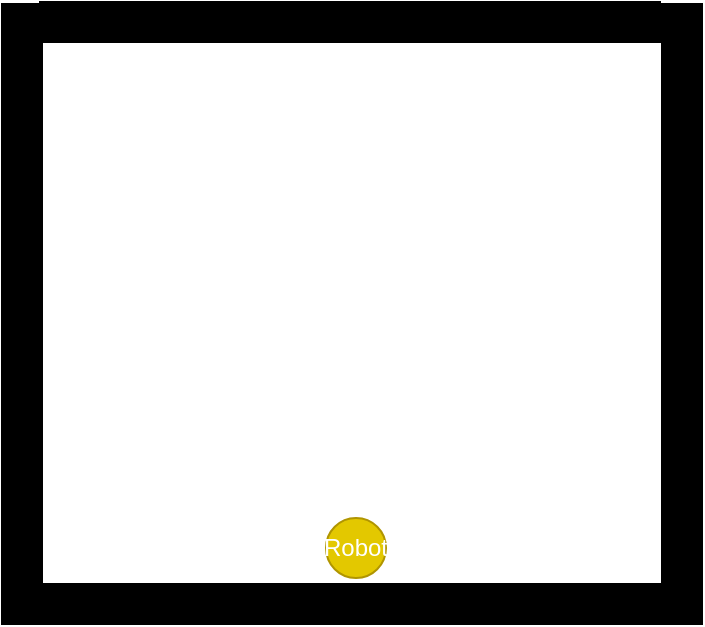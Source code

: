 <mxfile version="14.2.4" type="embed">
    <diagram id="cHXXtzAYJmj8Drxh6WFk" name="Page-1">
        <mxGraphModel dx="614" dy="318" grid="1" gridSize="10" guides="1" tooltips="1" connect="1" arrows="1" fold="1" page="1" pageScale="1" pageWidth="850" pageHeight="1100" math="0" shadow="0">
            <root>
                <mxCell id="0"/>
                <mxCell id="1" parent="0"/>
                <mxCell id="2" value="" style="rounded=0;whiteSpace=wrap;html=1;fillColor=#000000;" parent="1" vertex="1">
                    <mxGeometry x="164" y="450" width="310" height="20" as="geometry"/>
                </mxCell>
                <mxCell id="3" value="" style="rounded=0;whiteSpace=wrap;html=1;rotation=90;fillColor=#000000;" parent="1" vertex="1">
                    <mxGeometry y="305" width="310" height="20" as="geometry"/>
                </mxCell>
                <mxCell id="4" value="" style="rounded=0;whiteSpace=wrap;html=1;rotation=90;fillColor=#000000;" parent="1" vertex="1">
                    <mxGeometry x="330" y="305" width="310" height="20" as="geometry"/>
                </mxCell>
                <object label="Robot" type="robot" speed="5" movable="true" collision_tag="stopEvent" id="robot">
                    <mxCell style="ellipse;whiteSpace=wrap;html=1;aspect=fixed;fillColor=#e3c800;strokeColor=#B09500;fontColor=#ffffff;" parent="1" vertex="1">
                        <mxGeometry x="307" y="417" width="30" height="30" as="geometry"/>
                    </mxCell>
                </object>
                <mxCell id="collidable_wall" value="" style="rounded=0;whiteSpace=wrap;html=1;fillColor=#000000;" parent="1" vertex="1">
                    <mxGeometry x="164" y="159" width="310" height="20" as="geometry"/>
                </mxCell>
            </root>
        </mxGraphModel>
    </diagram>
</mxfile>
